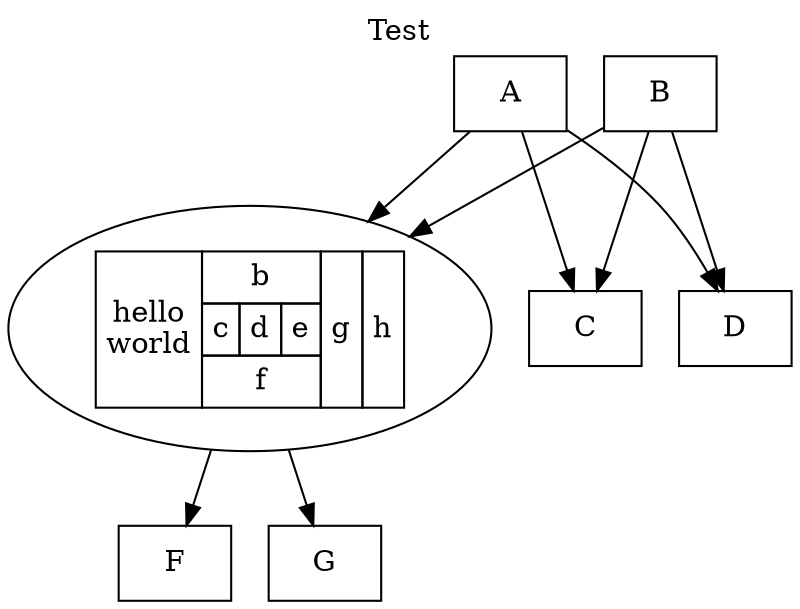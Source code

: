 digraph "test" {// test
/*test
 super test*/
      size="11.0,8.5"// test
      rankdir="UD"
      labelloc=t
      height=1
      label="Test"
    E [label=<
<TABLE BORDER="0" CELLBORDER="1" CELLSPACING="0" CELLPADDING="4">
  <TR>
    <TD ROWSPAN="3">hello<BR/>world</TD>
    <TD COLSPAN="3">b</TD>
    <TD ROWSPAN="3">g</TD>
    <TD ROWSPAN="3">h</TD>
  </TR>
  <TR>
    <TD>c</TD><TD PORT="here">d</TD><TD>e</TD>
  </TR>
  <TR>
    <TD COLSPAN="3">f</TD>
  </TR>
</TABLE>
>] ;

      node [shape=box]
      {A B} -> {C D}
      E -> {F  G}
      {A B} -> E
}
